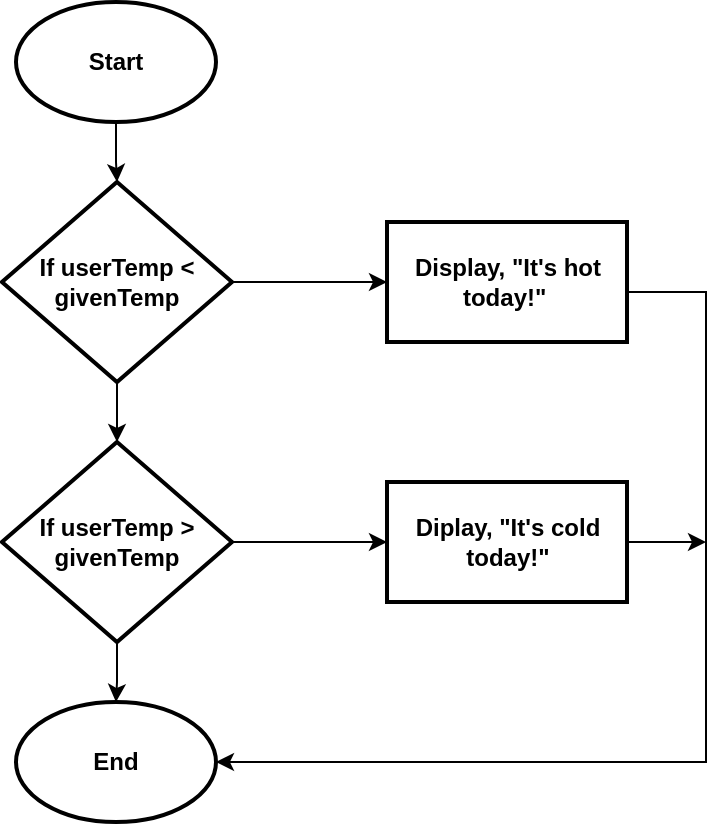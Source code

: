 <mxfile version="26.2.14">
  <diagram name="Page-1" id="156E9PM124TaZ9mMmQSC">
    <mxGraphModel dx="1188" dy="619" grid="1" gridSize="10" guides="1" tooltips="1" connect="1" arrows="1" fold="1" page="1" pageScale="1" pageWidth="850" pageHeight="1100" math="0" shadow="0">
      <root>
        <mxCell id="0" />
        <mxCell id="1" parent="0" />
        <mxCell id="GZVNiTNgzqEYje_Ixjzf-3" style="edgeStyle=orthogonalEdgeStyle;rounded=0;orthogonalLoop=1;jettySize=auto;html=1;exitX=0.5;exitY=1;exitDx=0;exitDy=0;exitPerimeter=0;" edge="1" parent="1" source="GZVNiTNgzqEYje_Ixjzf-1" target="GZVNiTNgzqEYje_Ixjzf-2">
          <mxGeometry relative="1" as="geometry" />
        </mxCell>
        <mxCell id="GZVNiTNgzqEYje_Ixjzf-1" value="&lt;b&gt;Start&lt;/b&gt;" style="strokeWidth=2;html=1;shape=mxgraph.flowchart.start_1;whiteSpace=wrap;" vertex="1" parent="1">
          <mxGeometry x="375" y="10" width="100" height="60" as="geometry" />
        </mxCell>
        <mxCell id="GZVNiTNgzqEYje_Ixjzf-5" value="" style="edgeStyle=orthogonalEdgeStyle;rounded=0;orthogonalLoop=1;jettySize=auto;html=1;" edge="1" parent="1" source="GZVNiTNgzqEYje_Ixjzf-2" target="GZVNiTNgzqEYje_Ixjzf-4">
          <mxGeometry relative="1" as="geometry" />
        </mxCell>
        <mxCell id="GZVNiTNgzqEYje_Ixjzf-9" value="" style="edgeStyle=orthogonalEdgeStyle;rounded=0;orthogonalLoop=1;jettySize=auto;html=1;" edge="1" parent="1" source="GZVNiTNgzqEYje_Ixjzf-2" target="GZVNiTNgzqEYje_Ixjzf-8">
          <mxGeometry relative="1" as="geometry" />
        </mxCell>
        <mxCell id="GZVNiTNgzqEYje_Ixjzf-2" value="&lt;b&gt;If userTemp &amp;lt; givenTemp&lt;/b&gt;" style="strokeWidth=2;html=1;shape=mxgraph.flowchart.decision;whiteSpace=wrap;" vertex="1" parent="1">
          <mxGeometry x="368" y="100" width="115" height="100" as="geometry" />
        </mxCell>
        <mxCell id="GZVNiTNgzqEYje_Ixjzf-13" style="edgeStyle=orthogonalEdgeStyle;rounded=0;orthogonalLoop=1;jettySize=auto;html=1;exitX=1;exitY=0.5;exitDx=0;exitDy=0;" edge="1" parent="1" target="GZVNiTNgzqEYje_Ixjzf-12">
          <mxGeometry relative="1" as="geometry">
            <mxPoint x="720" y="405" as="targetPoint" />
            <mxPoint x="680.5" y="155" as="sourcePoint" />
            <Array as="points">
              <mxPoint x="720" y="155" />
              <mxPoint x="720" y="390" />
            </Array>
          </mxGeometry>
        </mxCell>
        <mxCell id="GZVNiTNgzqEYje_Ixjzf-4" value="&lt;b&gt;Display, &quot;It&#39;s hot today!&quot;&amp;nbsp;&lt;/b&gt;" style="whiteSpace=wrap;html=1;strokeWidth=2;" vertex="1" parent="1">
          <mxGeometry x="560.5" y="120" width="120" height="60" as="geometry" />
        </mxCell>
        <mxCell id="GZVNiTNgzqEYje_Ixjzf-11" value="" style="edgeStyle=orthogonalEdgeStyle;rounded=0;orthogonalLoop=1;jettySize=auto;html=1;" edge="1" parent="1" source="GZVNiTNgzqEYje_Ixjzf-8" target="GZVNiTNgzqEYje_Ixjzf-10">
          <mxGeometry relative="1" as="geometry" />
        </mxCell>
        <mxCell id="GZVNiTNgzqEYje_Ixjzf-20" style="edgeStyle=orthogonalEdgeStyle;rounded=0;orthogonalLoop=1;jettySize=auto;html=1;exitX=0.5;exitY=1;exitDx=0;exitDy=0;exitPerimeter=0;" edge="1" parent="1" source="GZVNiTNgzqEYje_Ixjzf-8" target="GZVNiTNgzqEYje_Ixjzf-12">
          <mxGeometry relative="1" as="geometry" />
        </mxCell>
        <mxCell id="GZVNiTNgzqEYje_Ixjzf-8" value="&lt;b&gt;If userTemp &amp;gt; givenTemp&lt;/b&gt;" style="strokeWidth=2;html=1;shape=mxgraph.flowchart.decision;whiteSpace=wrap;" vertex="1" parent="1">
          <mxGeometry x="368" y="230" width="115" height="100" as="geometry" />
        </mxCell>
        <mxCell id="GZVNiTNgzqEYje_Ixjzf-15" style="edgeStyle=orthogonalEdgeStyle;rounded=0;orthogonalLoop=1;jettySize=auto;html=1;exitX=1;exitY=0.5;exitDx=0;exitDy=0;" edge="1" parent="1" source="GZVNiTNgzqEYje_Ixjzf-10">
          <mxGeometry relative="1" as="geometry">
            <mxPoint x="720" y="280" as="targetPoint" />
          </mxGeometry>
        </mxCell>
        <mxCell id="GZVNiTNgzqEYje_Ixjzf-10" value="&lt;b&gt;Diplay, &quot;It&#39;s cold today!&quot;&lt;/b&gt;" style="whiteSpace=wrap;html=1;strokeWidth=2;" vertex="1" parent="1">
          <mxGeometry x="560.5" y="250" width="120" height="60" as="geometry" />
        </mxCell>
        <mxCell id="GZVNiTNgzqEYje_Ixjzf-12" value="&lt;b&gt;End&lt;/b&gt;" style="strokeWidth=2;html=1;shape=mxgraph.flowchart.start_1;whiteSpace=wrap;" vertex="1" parent="1">
          <mxGeometry x="375" y="360" width="100" height="60" as="geometry" />
        </mxCell>
      </root>
    </mxGraphModel>
  </diagram>
</mxfile>
